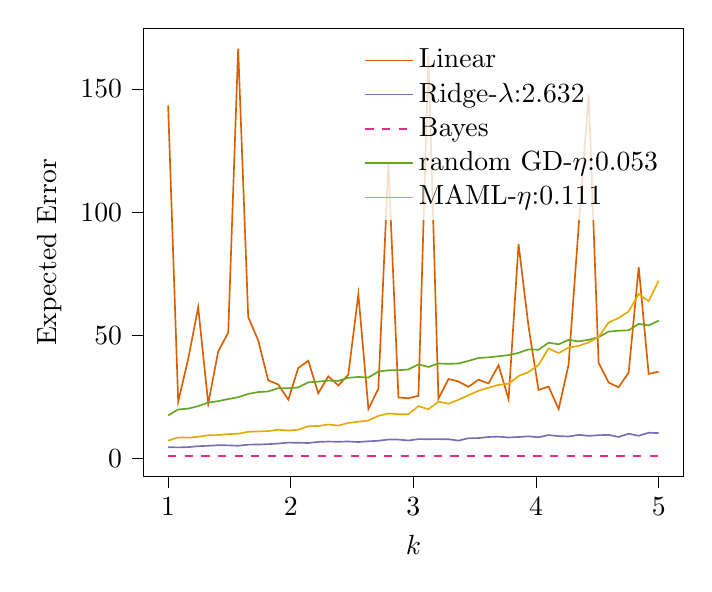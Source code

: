 % This file was created with tikzplotlib v0.10.1.
\begin{tikzpicture}

\definecolor{chocolate217952}{RGB}{217,95,2}
\definecolor{darkcyan27158119}{RGB}{27,158,119}
\definecolor{darkgoldenrod16611829}{RGB}{166,118,29}
\definecolor{darkgray176}{RGB}{176,176,176}
\definecolor{deeppink23141138}{RGB}{231,41,138}
\definecolor{lightslategray117112179}{RGB}{117,112,179}
\definecolor{olivedrab10216630}{RGB}{102,166,30}
\definecolor{orange2301712}{RGB}{230,171,2}

\begin{axis}[
legend cell align={left},
legend style={fill opacity=0.8, draw opacity=1, text opacity=1, draw=none},
tick align=outside,
tick pos=left,
x grid style={darkgray176},
xlabel={\(\displaystyle k\)},
xmin=0.8, xmax=5.2,
xtick style={color=black},
y grid style={darkgray176},
ylabel={Expected Error},
ymin=-7.27, ymax=174.673,
ytick style={color=black}
]

\addplot [semithick, chocolate217952]
table {%
1 143.38
1.082 23.129
1.163 40.263
1.245 61.425
1.327 22.336
1.408 43.453
1.49 51.15
1.571 166.403
1.653 57.455
1.735 47.897
1.816 31.766
1.898 30.089
1.98 23.926
2.061 36.768
2.143 39.714
2.224 26.505
2.306 33.395
2.388 29.668
2.469 34.072
2.551 66.744
2.633 20.175
2.714 28.327
2.796 119.777
2.878 24.827
2.959 24.51
3.041 25.471
3.122 163.564
3.204 24.335
3.286 32.31
3.367 31.321
3.449 29.138
3.531 32.055
3.612 30.506
3.694 37.87
3.776 24.13
3.857 87.079
3.939 53.481
4.02 27.898
4.102 29.247
4.184 20.091
4.265 38.089
4.347 94.059
4.429 147.588
4.51 38.881
4.592 30.899
4.673 28.942
4.755 34.962
4.837 77.754
4.918 34.364
5 35.322
};
\addlegendentry{Linear}
\addplot [semithick, lightslategray117112179]
table {%
1 4.632
1.082 4.557
1.163 4.657
1.245 5.05
1.327 5.212
1.408 5.427
1.49 5.389
1.571 5.222
1.653 5.68
1.735 5.725
1.816 5.873
1.898 6.134
1.98 6.501
2.061 6.43
2.143 6.35
2.224 6.786
2.306 6.93
2.388 6.844
2.469 6.96
2.551 6.724
2.633 7.053
2.714 7.239
2.796 7.755
2.878 7.728
2.959 7.366
3.041 7.913
3.122 7.887
3.204 7.914
3.286 7.853
3.367 7.309
3.449 8.291
3.531 8.341
3.612 8.778
3.694 8.926
3.776 8.579
3.857 8.774
3.939 9.051
4.02 8.667
4.102 9.558
4.184 9.12
4.265 8.989
4.347 9.638
4.429 9.239
4.51 9.496
4.592 9.656
4.673 8.804
4.755 10.114
4.837 9.281
4.918 10.491
5 10.38
};
\addlegendentry{Ridge-$\lambda$:2.632}
\addplot [semithick, deeppink23141138, dashed]
table {%
1 1.0
1.082 1.0
1.163 1.0
1.245 1.0
1.327 1.0
1.408 1.0
1.49 1.0
1.571 1.0
1.653 1.0
1.735 1.0
1.816 1.0
1.898 1.0
1.98 1.0
2.061 1.0
2.143 1.0
2.224 1.0
2.306 1.0
2.388 1.0
2.469 1.0
2.551 1.0
2.633 1.0
2.714 1.0
2.796 1.0
2.878 1.0
2.959 1.0
3.041 1.0
3.122 1.0
3.204 1.0
3.286 1.0
3.367 1.0
3.449 1.0
3.531 1.0
3.612 1.0
3.694 1.0
3.776 1.0
3.857 1.0
3.939 1.0
4.02 1.0
4.102 1.0
4.184 1.0
4.265 1.0
4.347 1.0
4.429 1.0
4.51 1.0
4.592 1.0
4.673 1.0
4.755 1.0
4.837 1.0
4.918 1.0
5 1.0
};
\addlegendentry{Bayes}
\addplot [semithick, olivedrab10216630]
table {%
1 17.55
1.082 19.947
1.163 20.278
1.245 21.294
1.327 22.769
1.408 23.34
1.49 24.172
1.571 24.924
1.653 26.263
1.735 27.009
1.816 27.264
1.898 28.613
1.98 28.585
2.061 28.894
2.143 30.975
2.224 31.252
2.306 31.668
2.388 31.538
2.469 32.808
2.551 33.142
2.633 32.892
2.714 35.33
2.796 35.841
2.878 35.903
2.959 36.174
3.041 38.264
3.122 37.207
3.204 38.606
3.286 38.471
3.367 38.6
3.449 39.664
3.531 40.856
3.612 41.109
3.694 41.544
3.776 42.008
3.857 42.922
3.939 44.345
4.02 44.183
4.102 47.039
4.184 46.401
4.265 48.194
4.347 47.572
4.429 48.222
4.51 49.298
4.592 51.564
4.673 51.894
4.755 52.089
4.837 54.687
4.918 54.062
5 55.993
};
\addlegendentry{random GD-$\eta$:0.053}
\addplot [semithick, orange2301712]
table {%
1 7.265
1.082 8.619
1.163 8.505
1.245 8.873
1.327 9.503
1.408 9.56
1.49 9.965
1.571 10.102
1.653 10.902
1.735 11.026
1.816 11.197
1.898 11.714
1.98 11.427
2.061 11.711
2.143 13.159
2.224 13.256
2.306 13.854
2.388 13.393
2.469 14.51
2.551 14.98
2.633 15.461
2.714 17.353
2.796 18.314
2.878 18.055
2.959 18.003
3.041 21.305
3.122 20.05
3.204 23.121
3.286 22.289
3.367 23.881
3.449 25.714
3.531 27.573
3.612 28.775
3.694 29.944
3.776 30.387
3.857 33.507
3.939 35.144
4.02 38.003
4.102 44.73
4.184 42.831
4.265 45.077
4.347 45.756
4.429 47.168
4.51 49.302
4.592 55.259
4.673 57.058
4.755 59.747
4.837 66.804
4.918 63.872
5 72.245
};
\addlegendentry{MAML-$\eta$:0.111}

\end{axis}

\end{tikzpicture}
